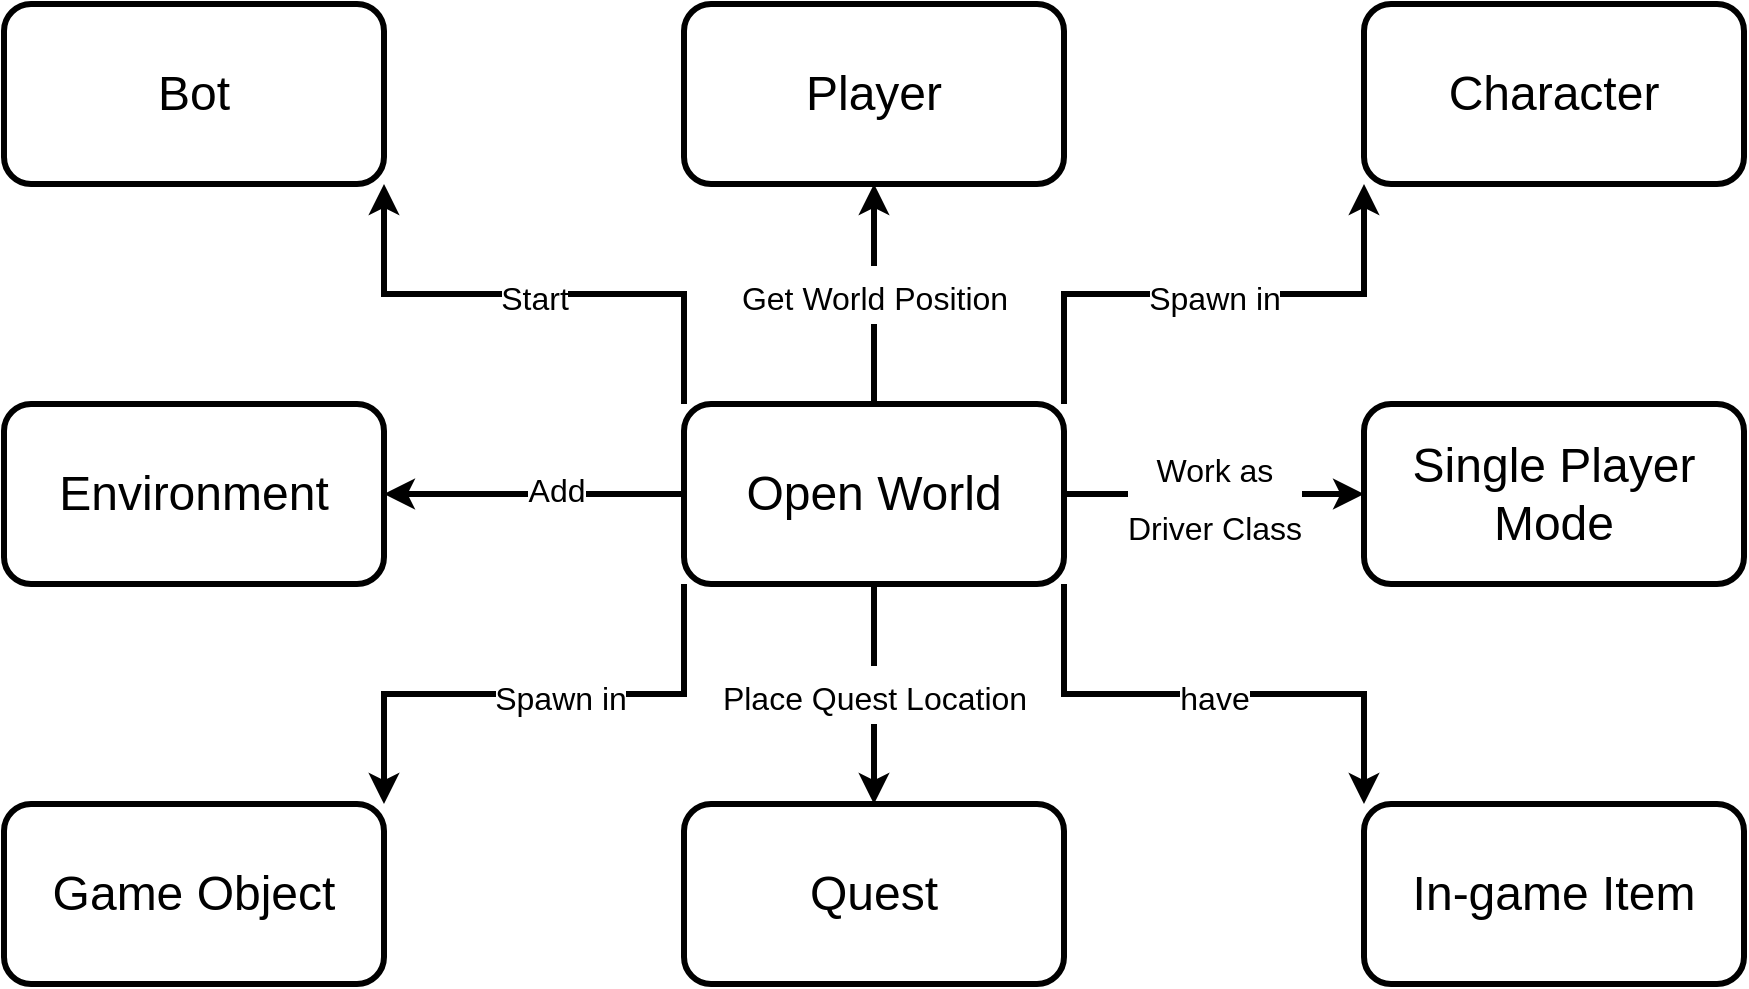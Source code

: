 <mxfile version="17.0.0" type="github">
  <diagram id="2RH8-At6zr4JO2N2CYxe" name="Page-1">
    <mxGraphModel dx="1245" dy="443" grid="1" gridSize="10" guides="1" tooltips="1" connect="1" arrows="1" fold="1" page="1" pageScale="1" pageWidth="850" pageHeight="1100" math="0" shadow="0">
      <root>
        <mxCell id="0" />
        <mxCell id="1" parent="0" />
        <mxCell id="1J10HzMSyGZru3gA6xuf-7" value="&lt;font style=&quot;font-size: 16px&quot;&gt;Get World Position&lt;br&gt;&lt;/font&gt;" style="edgeStyle=orthogonalEdgeStyle;rounded=0;orthogonalLoop=1;jettySize=auto;html=1;exitX=0.5;exitY=0;exitDx=0;exitDy=0;entryX=0.5;entryY=1;entryDx=0;entryDy=0;fontSize=24;strokeWidth=3;" parent="1" source="1J10HzMSyGZru3gA6xuf-2" target="1J10HzMSyGZru3gA6xuf-3" edge="1">
          <mxGeometry relative="1" as="geometry">
            <Array as="points">
              <mxPoint x="305" y="160" />
              <mxPoint x="305" y="160" />
            </Array>
          </mxGeometry>
        </mxCell>
        <mxCell id="1J10HzMSyGZru3gA6xuf-8" style="edgeStyle=orthogonalEdgeStyle;rounded=0;orthogonalLoop=1;jettySize=auto;html=1;exitX=0;exitY=0.5;exitDx=0;exitDy=0;entryX=1;entryY=0.5;entryDx=0;entryDy=0;fontSize=24;strokeWidth=3;" parent="1" source="1J10HzMSyGZru3gA6xuf-2" target="1J10HzMSyGZru3gA6xuf-6" edge="1">
          <mxGeometry relative="1" as="geometry" />
        </mxCell>
        <mxCell id="1J10HzMSyGZru3gA6xuf-11" value="Add" style="edgeLabel;html=1;align=center;verticalAlign=middle;resizable=0;points=[];fontSize=16;" parent="1J10HzMSyGZru3gA6xuf-8" vertex="1" connectable="0">
          <mxGeometry x="-0.147" y="-2" relative="1" as="geometry">
            <mxPoint as="offset" />
          </mxGeometry>
        </mxCell>
        <mxCell id="1J10HzMSyGZru3gA6xuf-9" value="&lt;div&gt;&lt;font size=&quot;3&quot;&gt;Work as&lt;/font&gt;&lt;/div&gt;&lt;div&gt;&lt;font size=&quot;3&quot;&gt;Driver Class&lt;/font&gt;&lt;/div&gt;" style="edgeStyle=orthogonalEdgeStyle;rounded=0;orthogonalLoop=1;jettySize=auto;html=1;exitX=1;exitY=0.5;exitDx=0;exitDy=0;entryX=0;entryY=0.5;entryDx=0;entryDy=0;fontSize=24;strokeWidth=3;" parent="1" source="1J10HzMSyGZru3gA6xuf-2" target="1J10HzMSyGZru3gA6xuf-5" edge="1">
          <mxGeometry relative="1" as="geometry" />
        </mxCell>
        <mxCell id="1J10HzMSyGZru3gA6xuf-10" value="&lt;font style=&quot;font-size: 16px&quot;&gt;Place Quest Location&lt;/font&gt;" style="edgeStyle=orthogonalEdgeStyle;rounded=0;orthogonalLoop=1;jettySize=auto;html=1;exitX=0.5;exitY=1;exitDx=0;exitDy=0;entryX=0.5;entryY=0;entryDx=0;entryDy=0;fontSize=24;strokeWidth=3;" parent="1" source="1J10HzMSyGZru3gA6xuf-2" target="1J10HzMSyGZru3gA6xuf-4" edge="1">
          <mxGeometry relative="1" as="geometry" />
        </mxCell>
        <mxCell id="1J10HzMSyGZru3gA6xuf-16" value="&lt;font style=&quot;font-size: 16px&quot;&gt;Start&lt;/font&gt;" style="edgeStyle=orthogonalEdgeStyle;rounded=0;orthogonalLoop=1;jettySize=auto;html=1;exitX=0;exitY=0;exitDx=0;exitDy=0;entryX=1;entryY=1;entryDx=0;entryDy=0;fontSize=24;strokeWidth=3;" parent="1" source="1J10HzMSyGZru3gA6xuf-2" target="1J10HzMSyGZru3gA6xuf-12" edge="1">
          <mxGeometry relative="1" as="geometry" />
        </mxCell>
        <mxCell id="1J10HzMSyGZru3gA6xuf-17" value="&lt;font style=&quot;font-size: 16px&quot;&gt;Spawn in&lt;/font&gt;" style="edgeStyle=orthogonalEdgeStyle;rounded=0;orthogonalLoop=1;jettySize=auto;html=1;exitX=1;exitY=0;exitDx=0;exitDy=0;entryX=0;entryY=1;entryDx=0;entryDy=0;fontSize=24;strokeWidth=3;" parent="1" source="1J10HzMSyGZru3gA6xuf-2" target="1J10HzMSyGZru3gA6xuf-13" edge="1">
          <mxGeometry relative="1" as="geometry" />
        </mxCell>
        <mxCell id="1J10HzMSyGZru3gA6xuf-18" value="&lt;font style=&quot;font-size: 16px&quot;&gt;have&lt;/font&gt;" style="edgeStyle=orthogonalEdgeStyle;rounded=0;orthogonalLoop=1;jettySize=auto;html=1;exitX=1;exitY=1;exitDx=0;exitDy=0;entryX=0;entryY=0;entryDx=0;entryDy=0;fontSize=24;strokeWidth=3;" parent="1" source="1J10HzMSyGZru3gA6xuf-2" target="1J10HzMSyGZru3gA6xuf-14" edge="1">
          <mxGeometry relative="1" as="geometry" />
        </mxCell>
        <mxCell id="1J10HzMSyGZru3gA6xuf-19" style="edgeStyle=orthogonalEdgeStyle;rounded=0;orthogonalLoop=1;jettySize=auto;html=1;exitX=0;exitY=1;exitDx=0;exitDy=0;entryX=1;entryY=0;entryDx=0;entryDy=0;fontSize=24;strokeWidth=3;" parent="1" source="1J10HzMSyGZru3gA6xuf-2" target="1J10HzMSyGZru3gA6xuf-15" edge="1">
          <mxGeometry relative="1" as="geometry" />
        </mxCell>
        <mxCell id="1J10HzMSyGZru3gA6xuf-20" value="&lt;font size=&quot;3&quot;&gt;Spawn in&lt;br&gt;&lt;/font&gt;" style="edgeLabel;html=1;align=center;verticalAlign=middle;resizable=0;points=[];fontSize=24;" parent="1J10HzMSyGZru3gA6xuf-19" vertex="1" connectable="0">
          <mxGeometry x="-0.1" relative="1" as="geometry">
            <mxPoint as="offset" />
          </mxGeometry>
        </mxCell>
        <mxCell id="1J10HzMSyGZru3gA6xuf-2" value="&lt;font style=&quot;font-size: 24px&quot;&gt;Open World&lt;/font&gt;" style="rounded=1;whiteSpace=wrap;html=1;strokeWidth=3;" parent="1" vertex="1">
          <mxGeometry x="210" y="210" width="190" height="90" as="geometry" />
        </mxCell>
        <mxCell id="1J10HzMSyGZru3gA6xuf-3" value="&lt;font style=&quot;font-size: 24px&quot;&gt;Player&lt;/font&gt;" style="rounded=1;whiteSpace=wrap;html=1;strokeWidth=3;" parent="1" vertex="1">
          <mxGeometry x="210" y="10" width="190" height="90" as="geometry" />
        </mxCell>
        <mxCell id="1J10HzMSyGZru3gA6xuf-4" value="&lt;font style=&quot;font-size: 24px&quot;&gt;Quest&lt;br&gt;&lt;/font&gt;" style="rounded=1;whiteSpace=wrap;html=1;strokeWidth=3;" parent="1" vertex="1">
          <mxGeometry x="210" y="410" width="190" height="90" as="geometry" />
        </mxCell>
        <mxCell id="1J10HzMSyGZru3gA6xuf-5" value="&lt;font style=&quot;font-size: 24px&quot;&gt;Single Player Mode&lt;br&gt;&lt;/font&gt;" style="rounded=1;whiteSpace=wrap;html=1;strokeWidth=3;" parent="1" vertex="1">
          <mxGeometry x="550" y="210" width="190" height="90" as="geometry" />
        </mxCell>
        <mxCell id="1J10HzMSyGZru3gA6xuf-6" value="&lt;font style=&quot;font-size: 24px&quot;&gt;Environment&lt;/font&gt;" style="rounded=1;whiteSpace=wrap;html=1;strokeWidth=3;" parent="1" vertex="1">
          <mxGeometry x="-130" y="210" width="190" height="90" as="geometry" />
        </mxCell>
        <mxCell id="1J10HzMSyGZru3gA6xuf-12" value="&lt;font style=&quot;font-size: 24px&quot;&gt;Bot&lt;br&gt;&lt;/font&gt;" style="rounded=1;whiteSpace=wrap;html=1;strokeWidth=3;" parent="1" vertex="1">
          <mxGeometry x="-130" y="10" width="190" height="90" as="geometry" />
        </mxCell>
        <mxCell id="1J10HzMSyGZru3gA6xuf-13" value="&lt;font style=&quot;font-size: 24px&quot;&gt;Character&lt;/font&gt;" style="rounded=1;whiteSpace=wrap;html=1;strokeWidth=3;" parent="1" vertex="1">
          <mxGeometry x="550" y="10" width="190" height="90" as="geometry" />
        </mxCell>
        <mxCell id="1J10HzMSyGZru3gA6xuf-14" value="&lt;font style=&quot;font-size: 24px&quot;&gt;In-game Item&lt;br&gt;&lt;/font&gt;" style="rounded=1;whiteSpace=wrap;html=1;strokeWidth=3;" parent="1" vertex="1">
          <mxGeometry x="550" y="410" width="190" height="90" as="geometry" />
        </mxCell>
        <mxCell id="1J10HzMSyGZru3gA6xuf-15" value="&lt;font style=&quot;font-size: 24px&quot;&gt;Game Object&lt;/font&gt;" style="rounded=1;whiteSpace=wrap;html=1;strokeWidth=3;" parent="1" vertex="1">
          <mxGeometry x="-130" y="410" width="190" height="90" as="geometry" />
        </mxCell>
      </root>
    </mxGraphModel>
  </diagram>
</mxfile>
